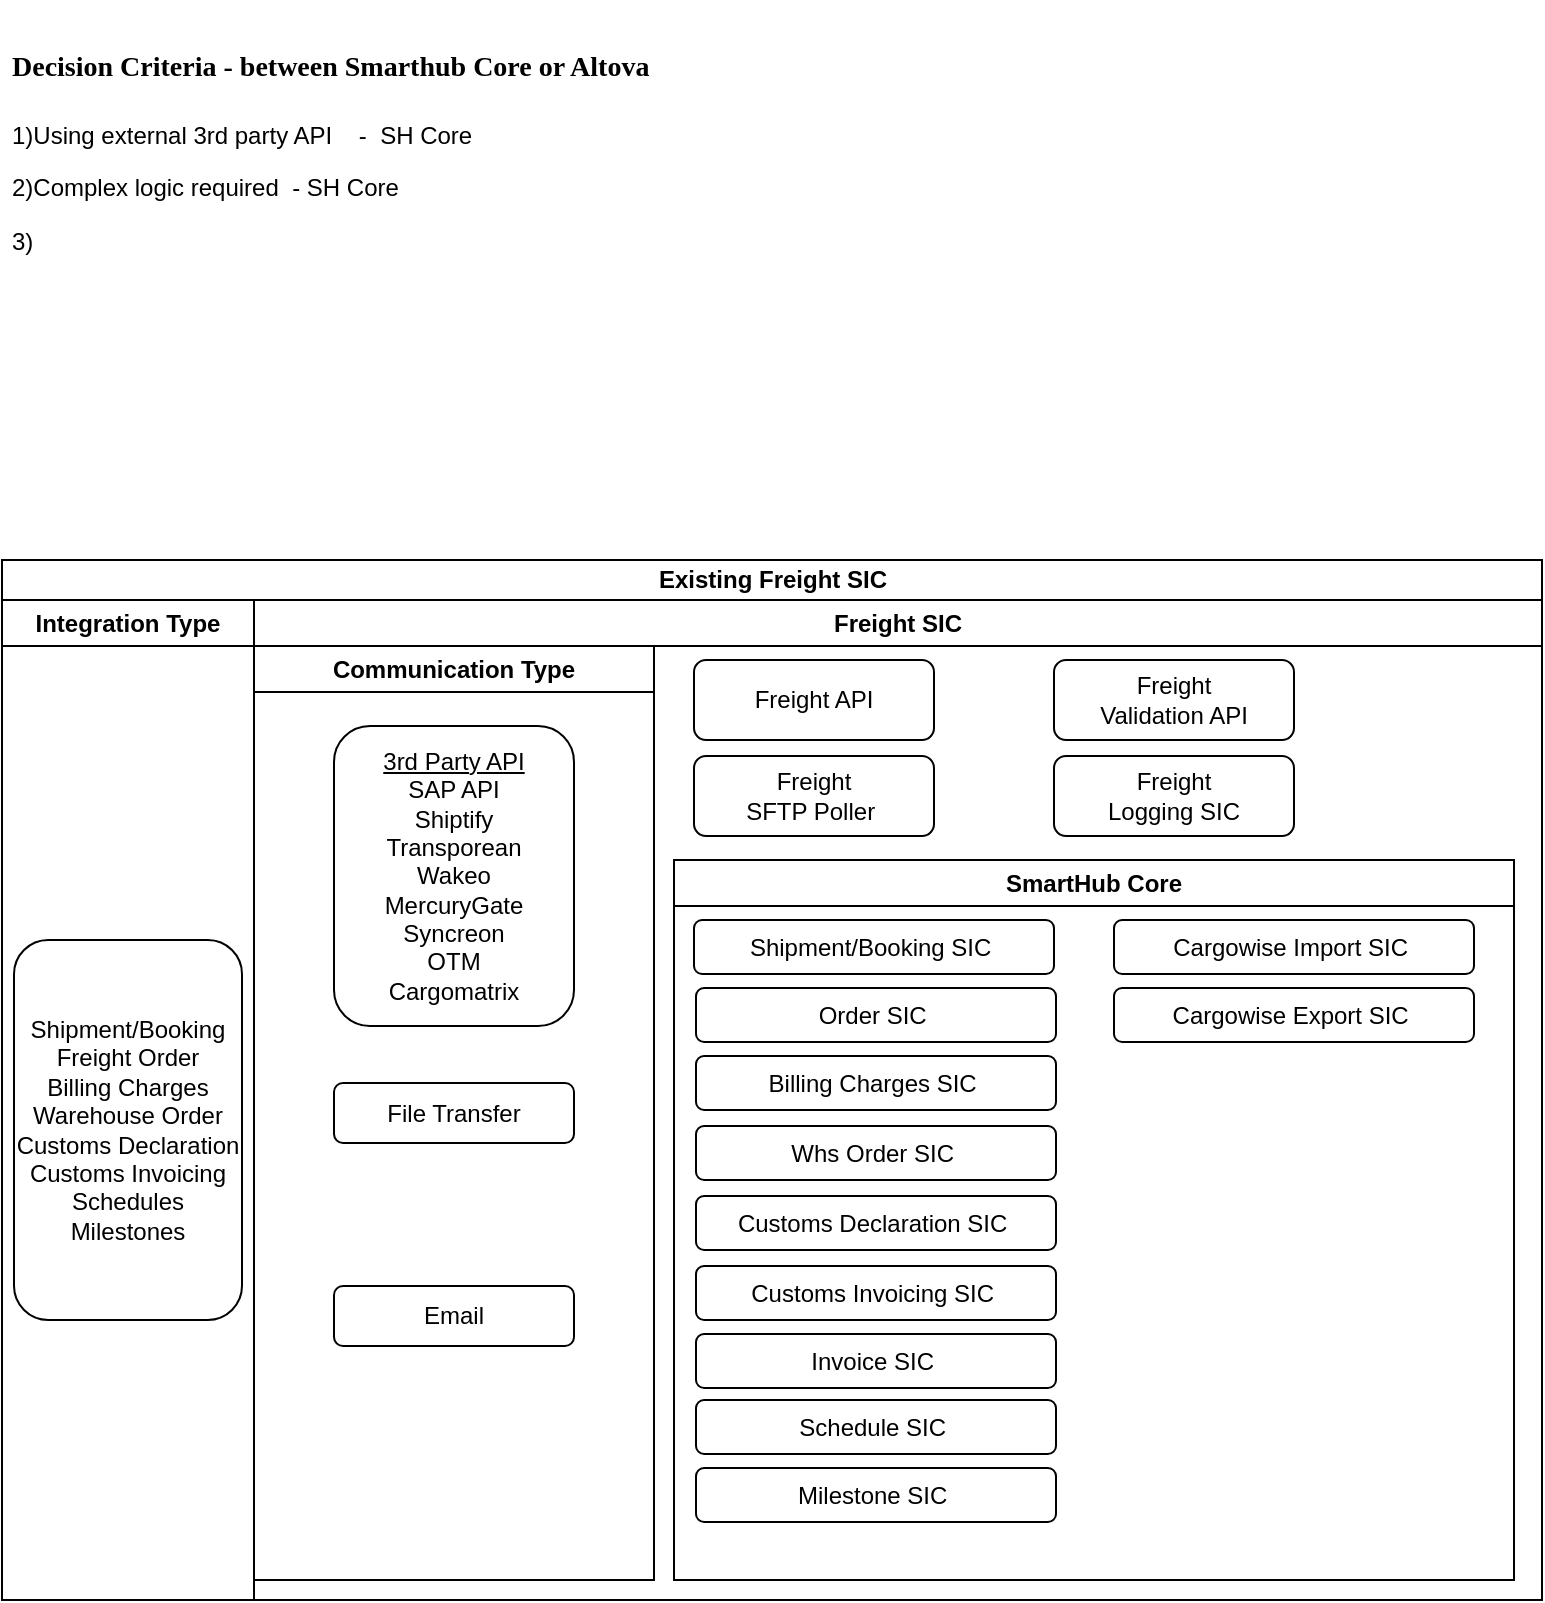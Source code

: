 <mxfile version="21.3.7" type="github">
  <diagram id="prtHgNgQTEPvFCAcTncT" name="Page-1">
    <mxGraphModel dx="1674" dy="796" grid="1" gridSize="10" guides="1" tooltips="1" connect="1" arrows="1" fold="1" page="1" pageScale="1" pageWidth="827" pageHeight="1169" math="0" shadow="0">
      <root>
        <mxCell id="0" />
        <mxCell id="1" parent="0" />
        <mxCell id="rx4HbiY9vvftJRMskoTN-1" value="Existing Freight SIC" style="swimlane;childLayout=stackLayout;resizeParent=1;resizeParentMax=0;startSize=20;html=1;" vertex="1" parent="1">
          <mxGeometry x="34" y="310" width="770" height="520" as="geometry" />
        </mxCell>
        <mxCell id="rx4HbiY9vvftJRMskoTN-22" value="Integration Type" style="swimlane;whiteSpace=wrap;html=1;rounded=0;fontFamily=Helvetica;fontSize=12;fontColor=default;fillColor=none;gradientColor=none;" vertex="1" parent="rx4HbiY9vvftJRMskoTN-1">
          <mxGeometry y="20" width="126" height="500" as="geometry" />
        </mxCell>
        <mxCell id="rx4HbiY9vvftJRMskoTN-23" value="Shipment/Booking&lt;br&gt;Freight Order&lt;br&gt;Billing Charges&lt;br&gt;Warehouse Order&lt;br&gt;Customs Declaration&lt;br&gt;Customs Invoicing&lt;br&gt;Schedules&lt;br&gt;Milestones" style="rounded=1;whiteSpace=wrap;html=1;fontFamily=Helvetica;fontSize=12;fontColor=default;fillColor=none;gradientColor=none;" vertex="1" parent="rx4HbiY9vvftJRMskoTN-22">
          <mxGeometry x="6" y="170" width="114" height="190" as="geometry" />
        </mxCell>
        <mxCell id="rx4HbiY9vvftJRMskoTN-21" value="Freight SIC" style="swimlane;whiteSpace=wrap;html=1;rounded=0;fontFamily=Helvetica;fontSize=12;fontColor=default;fillColor=none;gradientColor=none;" vertex="1" parent="rx4HbiY9vvftJRMskoTN-1">
          <mxGeometry x="126" y="20" width="644" height="500" as="geometry" />
        </mxCell>
        <mxCell id="rx4HbiY9vvftJRMskoTN-25" value="Freight API" style="rounded=1;whiteSpace=wrap;html=1;fontFamily=Helvetica;fontSize=12;fontColor=default;fillColor=none;gradientColor=none;" vertex="1" parent="rx4HbiY9vvftJRMskoTN-21">
          <mxGeometry x="220" y="30" width="120" height="40" as="geometry" />
        </mxCell>
        <mxCell id="rx4HbiY9vvftJRMskoTN-27" value="Communication Type" style="swimlane;whiteSpace=wrap;html=1;rounded=0;fontFamily=Helvetica;fontSize=12;fontColor=default;fillColor=none;gradientColor=none;" vertex="1" parent="rx4HbiY9vvftJRMskoTN-21">
          <mxGeometry y="23" width="200" height="467" as="geometry" />
        </mxCell>
        <mxCell id="rx4HbiY9vvftJRMskoTN-35" value="File Transfer" style="rounded=1;whiteSpace=wrap;html=1;fontFamily=Helvetica;fontSize=12;fontColor=default;fillColor=none;gradientColor=none;" vertex="1" parent="rx4HbiY9vvftJRMskoTN-27">
          <mxGeometry x="40" y="218.5" width="120" height="30" as="geometry" />
        </mxCell>
        <mxCell id="rx4HbiY9vvftJRMskoTN-36" value="Email" style="rounded=1;whiteSpace=wrap;html=1;fontFamily=Helvetica;fontSize=12;fontColor=default;fillColor=none;gradientColor=none;" vertex="1" parent="rx4HbiY9vvftJRMskoTN-27">
          <mxGeometry x="40" y="320" width="120" height="30" as="geometry" />
        </mxCell>
        <mxCell id="rx4HbiY9vvftJRMskoTN-37" value="&lt;u&gt;3rd Party API&lt;/u&gt;&lt;br&gt;SAP API&lt;br&gt;Shiptify&lt;br&gt;Transporean&lt;br&gt;Wakeo&lt;br&gt;MercuryGate&lt;br&gt;Syncreon&lt;br&gt;OTM&lt;br&gt;Cargomatrix" style="rounded=1;whiteSpace=wrap;html=1;fontFamily=Helvetica;fontSize=12;fontColor=default;fillColor=none;gradientColor=none;" vertex="1" parent="rx4HbiY9vvftJRMskoTN-27">
          <mxGeometry x="40" y="40" width="120" height="150" as="geometry" />
        </mxCell>
        <mxCell id="rx4HbiY9vvftJRMskoTN-38" value="Freight &lt;br&gt;SFTP Poller&amp;nbsp;" style="rounded=1;whiteSpace=wrap;html=1;fontFamily=Helvetica;fontSize=12;fontColor=default;fillColor=none;gradientColor=none;" vertex="1" parent="rx4HbiY9vvftJRMskoTN-21">
          <mxGeometry x="220" y="78" width="120" height="40" as="geometry" />
        </mxCell>
        <mxCell id="rx4HbiY9vvftJRMskoTN-39" value="SmartHub Core" style="swimlane;whiteSpace=wrap;html=1;rounded=0;fontFamily=Helvetica;fontSize=12;fontColor=default;fillColor=none;gradientColor=none;" vertex="1" parent="rx4HbiY9vvftJRMskoTN-21">
          <mxGeometry x="210" y="130" width="420" height="360" as="geometry" />
        </mxCell>
        <mxCell id="rx4HbiY9vvftJRMskoTN-26" value="Shipment/Booking SIC&amp;nbsp;" style="rounded=1;whiteSpace=wrap;html=1;fontFamily=Helvetica;fontSize=12;fontColor=default;fillColor=none;gradientColor=none;" vertex="1" parent="rx4HbiY9vvftJRMskoTN-39">
          <mxGeometry x="10" y="30" width="180" height="27" as="geometry" />
        </mxCell>
        <mxCell id="rx4HbiY9vvftJRMskoTN-44" value="Customs Invoicing SIC&amp;nbsp;" style="rounded=1;whiteSpace=wrap;html=1;fontFamily=Helvetica;fontSize=12;fontColor=default;fillColor=none;gradientColor=none;" vertex="1" parent="rx4HbiY9vvftJRMskoTN-39">
          <mxGeometry x="11" y="203" width="180" height="27" as="geometry" />
        </mxCell>
        <mxCell id="rx4HbiY9vvftJRMskoTN-43" value="Customs Declaration SIC&amp;nbsp;" style="rounded=1;whiteSpace=wrap;html=1;fontFamily=Helvetica;fontSize=12;fontColor=default;fillColor=none;gradientColor=none;" vertex="1" parent="rx4HbiY9vvftJRMskoTN-39">
          <mxGeometry x="11" y="168" width="180" height="27" as="geometry" />
        </mxCell>
        <mxCell id="rx4HbiY9vvftJRMskoTN-42" value="Whs Order SIC&amp;nbsp;" style="rounded=1;whiteSpace=wrap;html=1;fontFamily=Helvetica;fontSize=12;fontColor=default;fillColor=none;gradientColor=none;" vertex="1" parent="rx4HbiY9vvftJRMskoTN-39">
          <mxGeometry x="11" y="133" width="180" height="27" as="geometry" />
        </mxCell>
        <mxCell id="rx4HbiY9vvftJRMskoTN-41" value="Billing Charges SIC&amp;nbsp;" style="rounded=1;whiteSpace=wrap;html=1;fontFamily=Helvetica;fontSize=12;fontColor=default;fillColor=none;gradientColor=none;" vertex="1" parent="rx4HbiY9vvftJRMskoTN-39">
          <mxGeometry x="11" y="98" width="180" height="27" as="geometry" />
        </mxCell>
        <mxCell id="rx4HbiY9vvftJRMskoTN-40" value="Order SIC&amp;nbsp;" style="rounded=1;whiteSpace=wrap;html=1;fontFamily=Helvetica;fontSize=12;fontColor=default;fillColor=none;gradientColor=none;" vertex="1" parent="rx4HbiY9vvftJRMskoTN-39">
          <mxGeometry x="11" y="64" width="180" height="27" as="geometry" />
        </mxCell>
        <mxCell id="rx4HbiY9vvftJRMskoTN-45" value="Invoice SIC&amp;nbsp;" style="rounded=1;whiteSpace=wrap;html=1;fontFamily=Helvetica;fontSize=12;fontColor=default;fillColor=none;gradientColor=none;" vertex="1" parent="rx4HbiY9vvftJRMskoTN-39">
          <mxGeometry x="11" y="237" width="180" height="27" as="geometry" />
        </mxCell>
        <mxCell id="rx4HbiY9vvftJRMskoTN-46" value="Schedule SIC&amp;nbsp;" style="rounded=1;whiteSpace=wrap;html=1;fontFamily=Helvetica;fontSize=12;fontColor=default;fillColor=none;gradientColor=none;" vertex="1" parent="rx4HbiY9vvftJRMskoTN-39">
          <mxGeometry x="11" y="270" width="180" height="27" as="geometry" />
        </mxCell>
        <mxCell id="rx4HbiY9vvftJRMskoTN-48" value="Milestone SIC&amp;nbsp;" style="rounded=1;whiteSpace=wrap;html=1;fontFamily=Helvetica;fontSize=12;fontColor=default;fillColor=none;gradientColor=none;" vertex="1" parent="rx4HbiY9vvftJRMskoTN-39">
          <mxGeometry x="11" y="304" width="180" height="27" as="geometry" />
        </mxCell>
        <mxCell id="rx4HbiY9vvftJRMskoTN-49" value="Cargowise Import SIC&amp;nbsp;" style="rounded=1;whiteSpace=wrap;html=1;fontFamily=Helvetica;fontSize=12;fontColor=default;fillColor=none;gradientColor=none;" vertex="1" parent="rx4HbiY9vvftJRMskoTN-39">
          <mxGeometry x="220" y="30" width="180" height="27" as="geometry" />
        </mxCell>
        <mxCell id="rx4HbiY9vvftJRMskoTN-50" value="Cargowise Export SIC&amp;nbsp;" style="rounded=1;whiteSpace=wrap;html=1;fontFamily=Helvetica;fontSize=12;fontColor=default;fillColor=none;gradientColor=none;" vertex="1" parent="rx4HbiY9vvftJRMskoTN-39">
          <mxGeometry x="220" y="64" width="180" height="27" as="geometry" />
        </mxCell>
        <mxCell id="rx4HbiY9vvftJRMskoTN-51" value="Freight &lt;br&gt;Validation API" style="rounded=1;whiteSpace=wrap;html=1;fontFamily=Helvetica;fontSize=12;fontColor=default;fillColor=none;gradientColor=none;" vertex="1" parent="rx4HbiY9vvftJRMskoTN-21">
          <mxGeometry x="400" y="30" width="120" height="40" as="geometry" />
        </mxCell>
        <mxCell id="rx4HbiY9vvftJRMskoTN-52" value="Freight &lt;br&gt;Logging SIC" style="rounded=1;whiteSpace=wrap;html=1;fontFamily=Helvetica;fontSize=12;fontColor=default;fillColor=none;gradientColor=none;" vertex="1" parent="rx4HbiY9vvftJRMskoTN-21">
          <mxGeometry x="400" y="78" width="120" height="40" as="geometry" />
        </mxCell>
        <mxCell id="rx4HbiY9vvftJRMskoTN-53" value="&lt;h1&gt;&lt;font face=&quot;Verdana&quot; style=&quot;font-size: 14px;&quot;&gt;Decision Criteria - between Smarthub Core or Altova&lt;/font&gt;&lt;/h1&gt;&lt;p&gt;1)Using external 3rd party API&amp;nbsp; &amp;nbsp; -&amp;nbsp; SH Core&lt;/p&gt;&lt;p&gt;2)Complex logic required&amp;nbsp; - SH Core&lt;/p&gt;&lt;p&gt;3)&lt;/p&gt;" style="text;html=1;strokeColor=none;fillColor=none;spacing=5;spacingTop=-20;whiteSpace=wrap;overflow=hidden;rounded=0;fontSize=12;fontFamily=Helvetica;fontColor=default;align=left;" vertex="1" parent="1">
          <mxGeometry x="34" y="40" width="766" height="190" as="geometry" />
        </mxCell>
      </root>
    </mxGraphModel>
  </diagram>
</mxfile>
